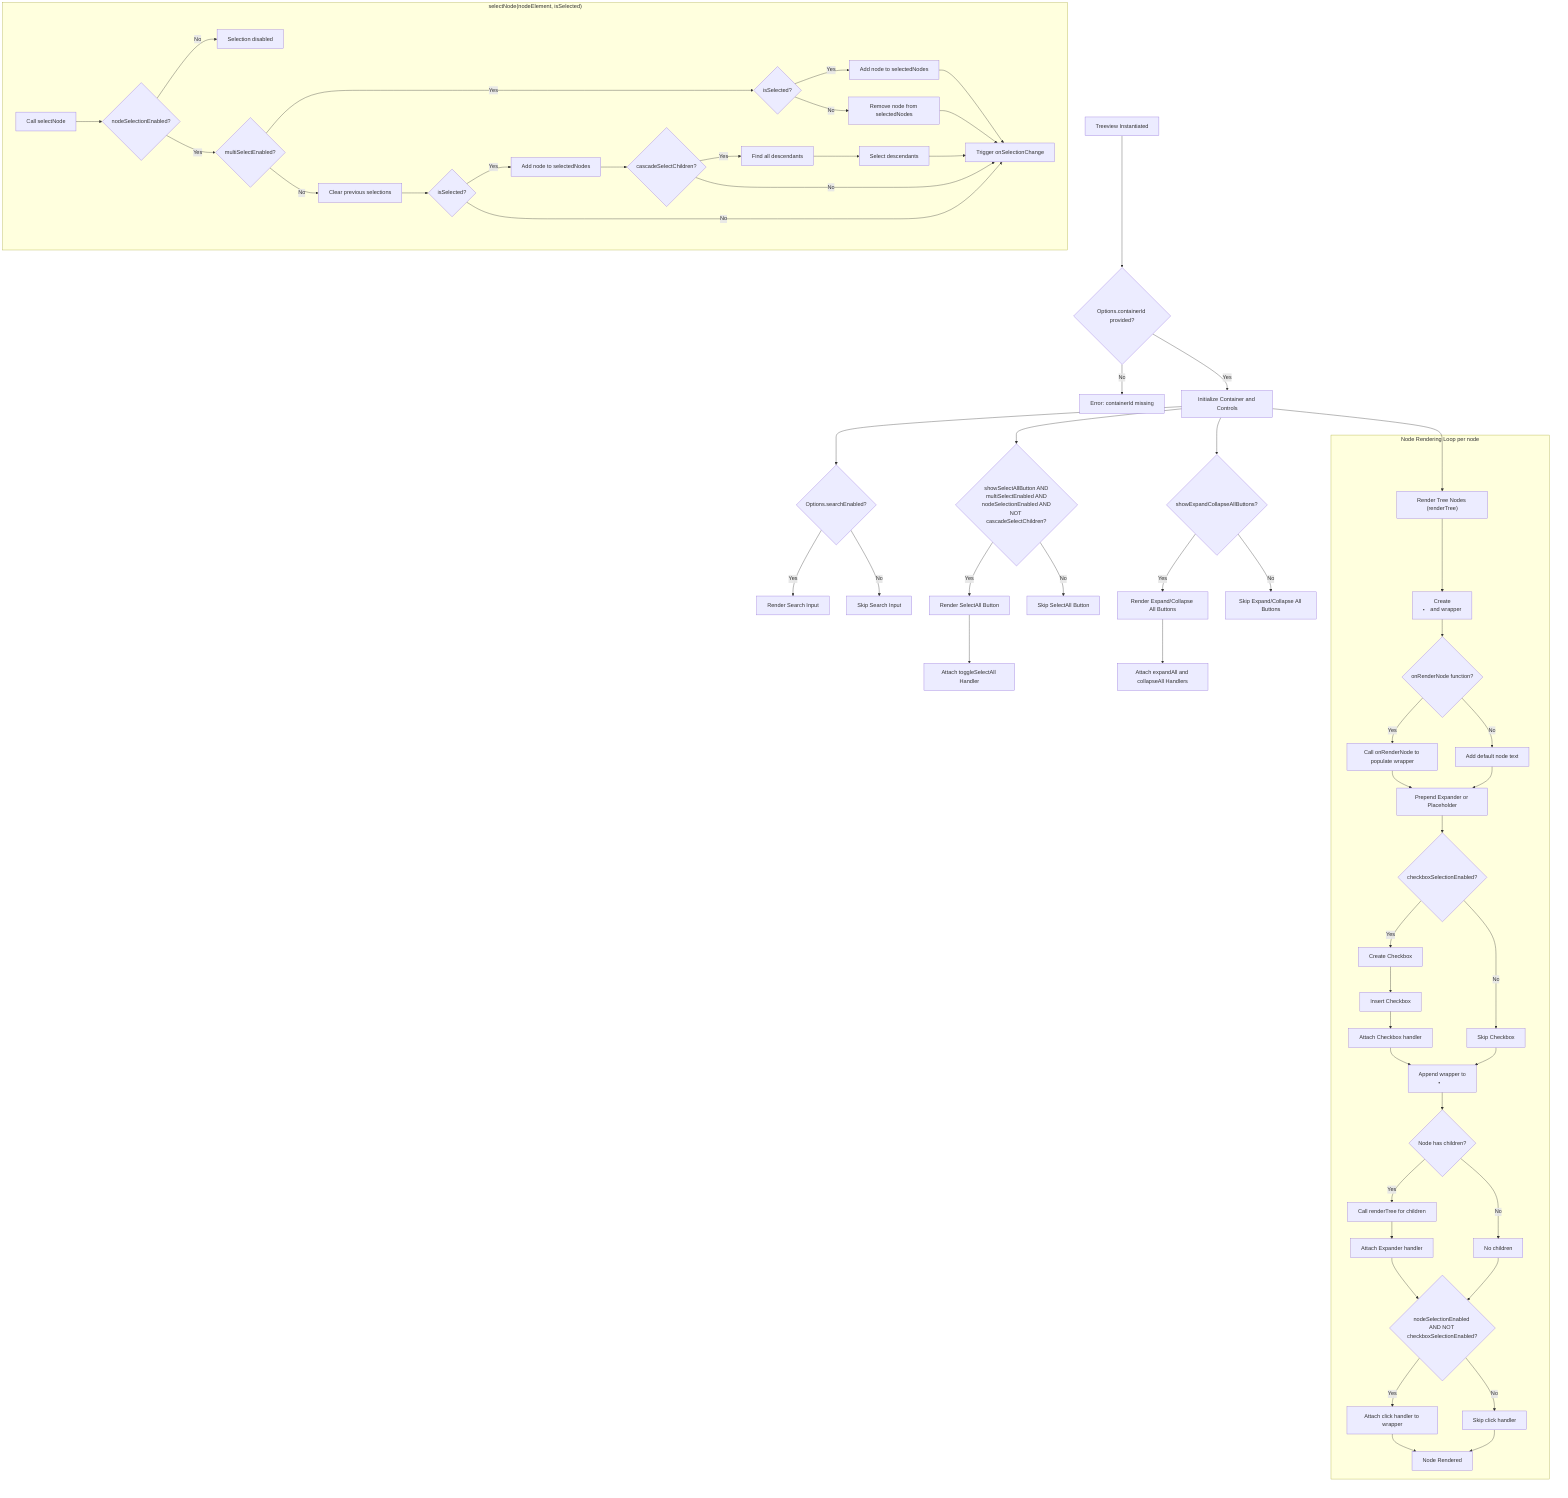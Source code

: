 graph TD
    A[Treeview Instantiated] --> B{Options.containerId provided?}
    B -- No --> A_FAIL[Error: containerId missing]
    B -- Yes --> C[Initialize Container and Controls]

    C --> D{Options.searchEnabled?}
    D -- Yes --> D1[Render Search Input]
    D -- No --> D2[Skip Search Input]

    C --> E{showSelectAllButton AND<br>multiSelectEnabled AND<br>nodeSelectionEnabled AND<br>NOT cascadeSelectChildren?}
    E -- Yes --> E1[Render SelectAll Button]
    E1 --> E_HANDLER[Attach toggleSelectAll Handler]
    E -- No --> E2[Skip SelectAll Button]

    C --> F{showExpandCollapseAllButtons?}
    F -- Yes --> F1[Render Expand/Collapse All Buttons]
    F1 --> F_HANDLER[Attach expandAll and collapseAll Handlers]
    F -- No --> F2[Skip Expand/Collapse All Buttons]

    C --> G["Render Tree Nodes (renderTree)"]

    subgraph RenderLoop [Node Rendering Loop per node]
        G1[Create <li> and wrapper]
        G2{onRenderNode function?}
        G3[Call onRenderNode to populate wrapper]
        G4[Add default node text]
        G5[Prepend Expander or Placeholder]
        H{checkboxSelectionEnabled?}
        H1[Create Checkbox]
        H2[Insert Checkbox]
        H3[Attach Checkbox handler]
        H4[Skip Checkbox]
        I[Append wrapper to <li>]
        J{Node has children?}
        J1[Call renderTree for children]
        J2[Attach Expander handler]
        J3[No children]
        K{nodeSelectionEnabled AND NOT checkboxSelectionEnabled?}
        K1[Attach click handler to wrapper]
        K2[Skip click handler]
        L[Node Rendered]

        G --> G1 --> G2
        G2 -- Yes --> G3 --> G5
        G2 -- No --> G4 --> G5

        G5 --> H
        H -- Yes --> H1 --> H2 --> H3 --> I
        H -- No --> H4 --> I

        I --> J
        J -- Yes --> J1 --> J2 --> K
        J -- No --> J3 --> K

        K -- Yes --> K1 --> L
        K -- No --> K2 --> L
    end

    subgraph SelectNode ["selectNode(nodeElement, isSelected)"]
        M[Call selectNode]
        M1{nodeSelectionEnabled?}
        M_WARN[Selection disabled]
        N{multiSelectEnabled?}
        O{isSelected?}
        O1[Add node to selectedNodes]
        O2[Remove node from selectedNodes]
        P[Trigger onSelectionChange]

        Q[Clear previous selections]
        R{isSelected?}
        R1[Add node to selectedNodes]
        S{cascadeSelectChildren?}
        S1[Find all descendants]
        S2[Select descendants]

        M --> M1
        M1 -- No --> M_WARN
        M1 -- Yes --> N

        N -- Yes --> O
        O -- Yes --> O1 --> P
        O -- No --> O2 --> P

        N -- No --> Q --> R
        R -- Yes --> R1 --> S
        S -- Yes --> S1 --> S2 --> P
        S -- No --> P
        R -- No --> P
    end